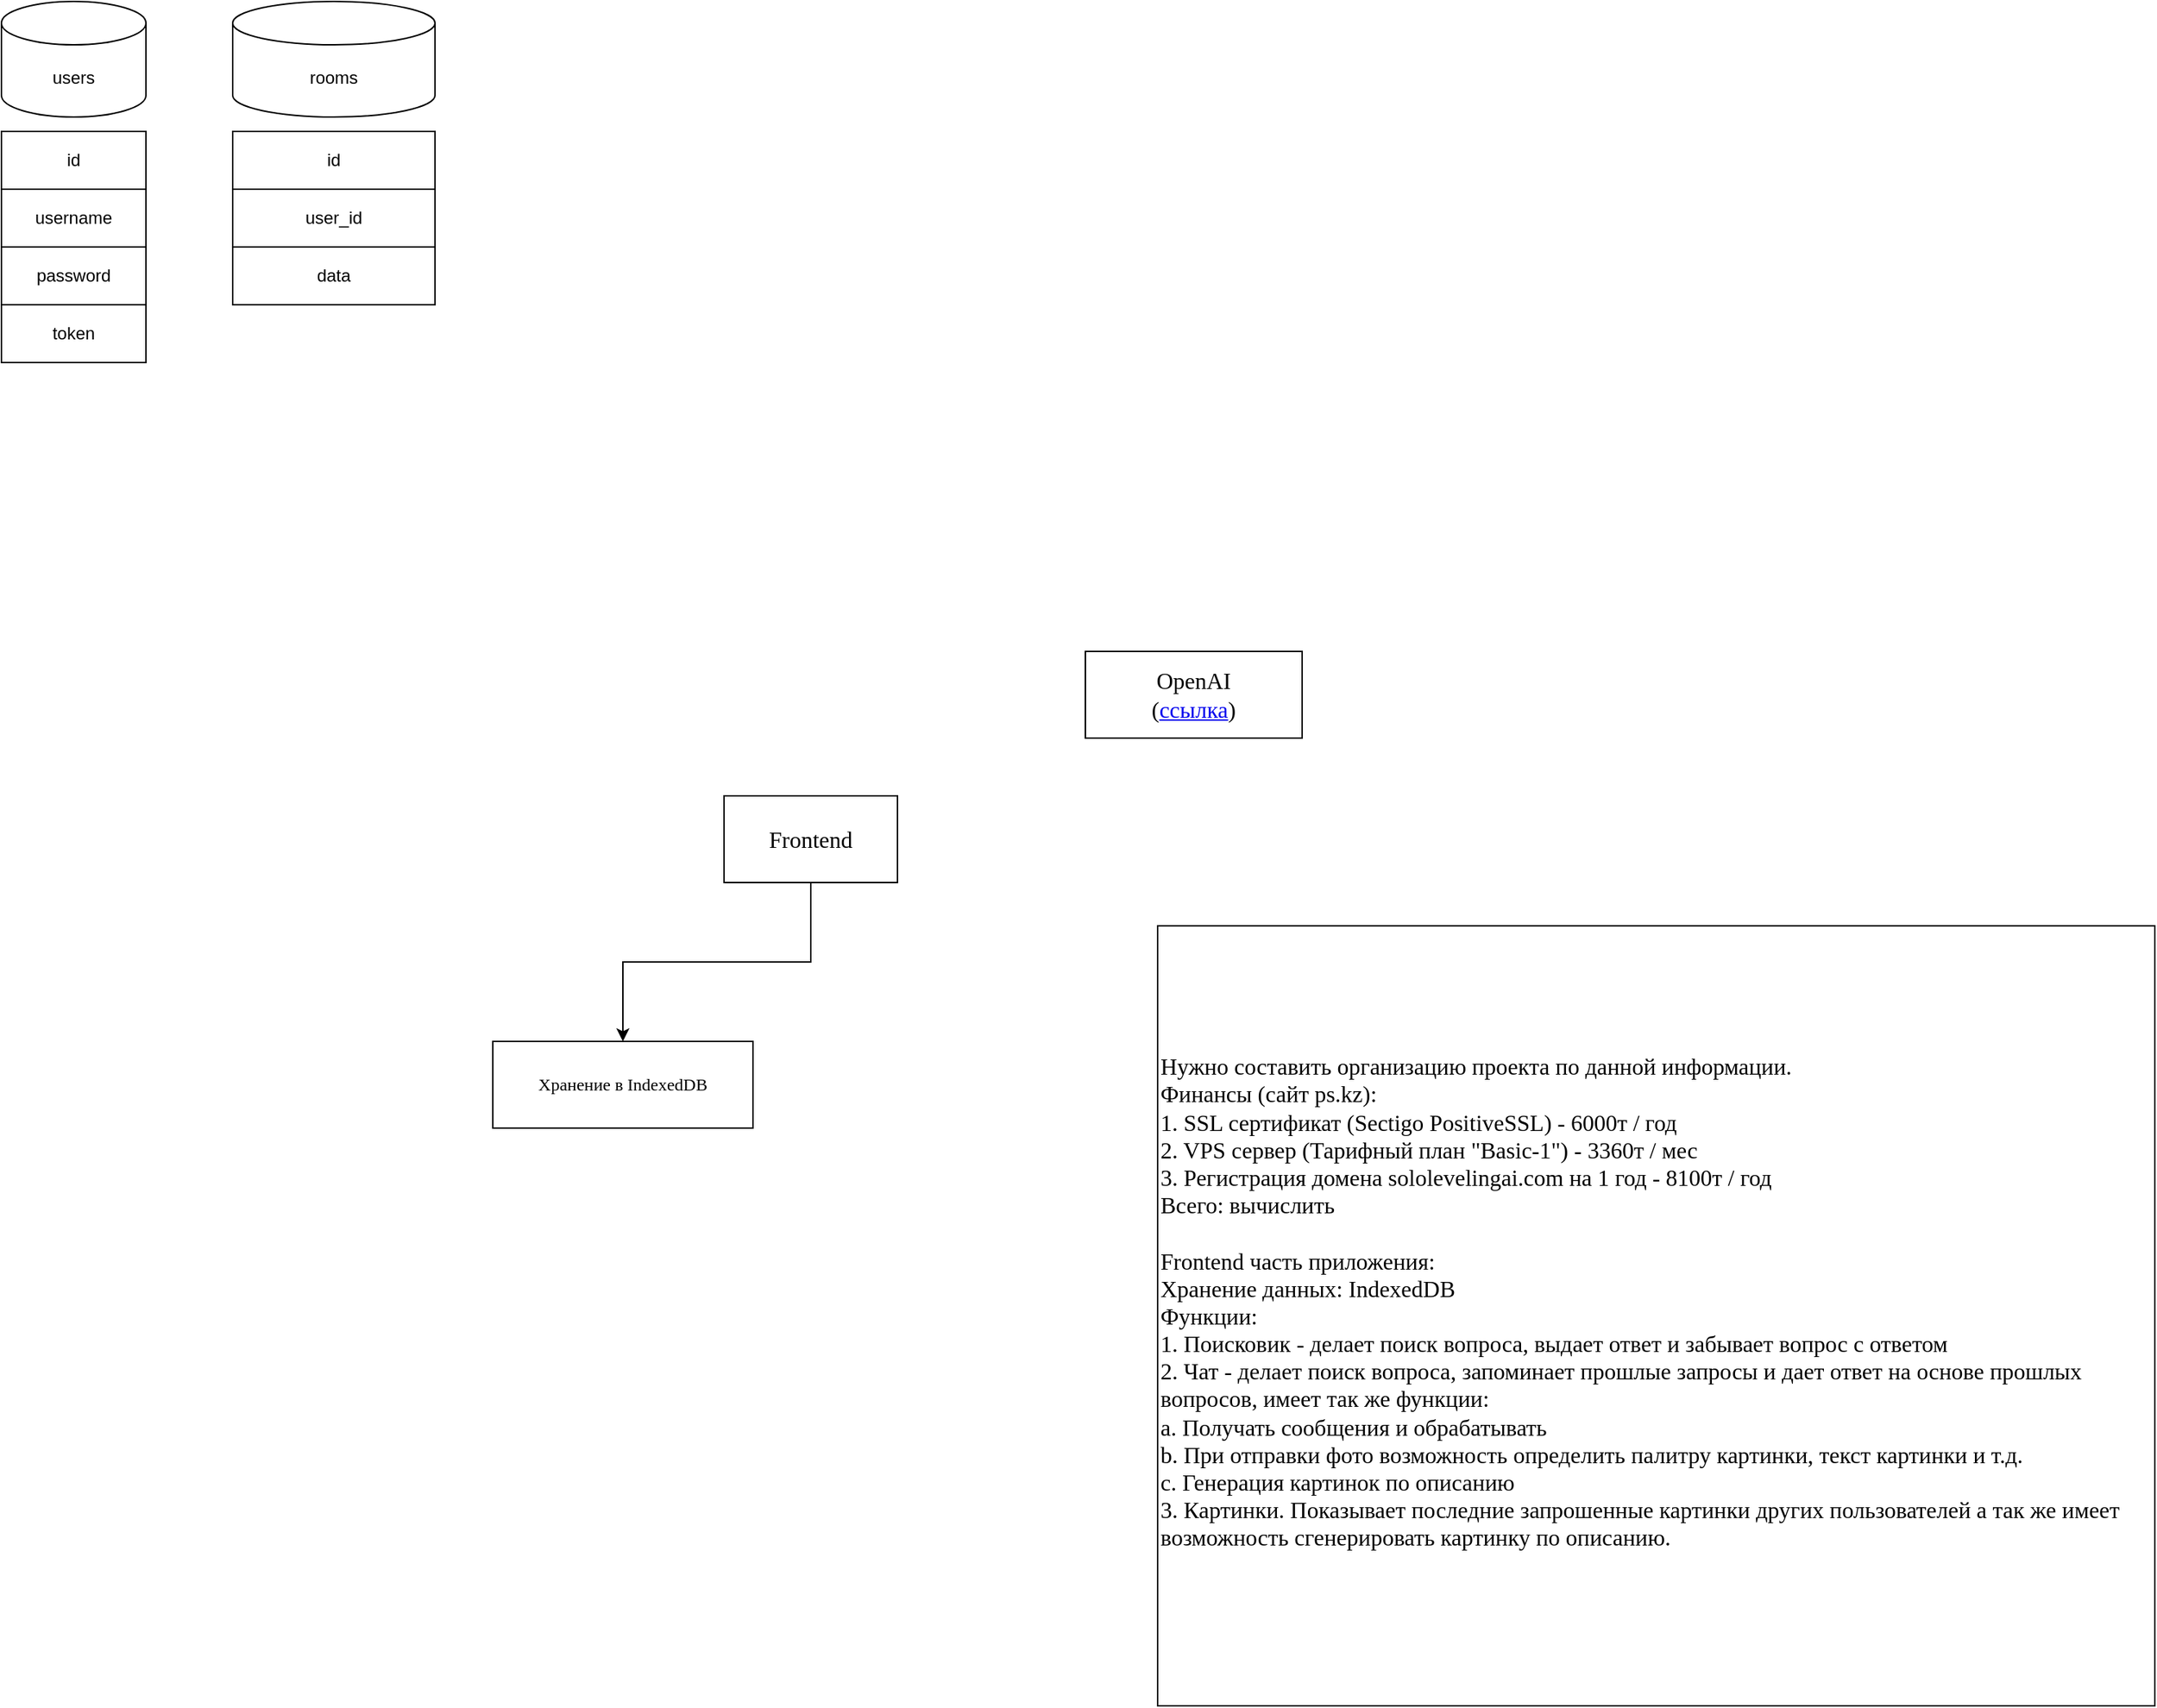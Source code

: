 <mxfile version="20.7.4" type="device"><diagram id="ZwznjjOEYVEz8jqMO6vT" name="Страница 1"><mxGraphModel dx="1419" dy="882" grid="1" gridSize="10" guides="1" tooltips="1" connect="1" arrows="1" fold="1" page="1" pageScale="1" pageWidth="4681" pageHeight="3300" math="0" shadow="0"><root><mxCell id="0"/><mxCell id="1" parent="0"/><mxCell id="30sEma6gLmicDxvr5E3M-1" value="users" style="shape=cylinder3;whiteSpace=wrap;html=1;boundedLbl=1;backgroundOutline=1;size=15;" parent="1" vertex="1"><mxGeometry x="300" y="210" width="100" height="80" as="geometry"/></mxCell><mxCell id="30sEma6gLmicDxvr5E3M-2" value="rooms" style="shape=cylinder3;whiteSpace=wrap;html=1;boundedLbl=1;backgroundOutline=1;size=15;" parent="1" vertex="1"><mxGeometry x="460" y="210" width="140" height="80" as="geometry"/></mxCell><mxCell id="30sEma6gLmicDxvr5E3M-3" value="id" style="rounded=0;whiteSpace=wrap;html=1;" parent="1" vertex="1"><mxGeometry x="300" y="300" width="100" height="40" as="geometry"/></mxCell><mxCell id="30sEma6gLmicDxvr5E3M-4" value="username" style="rounded=0;whiteSpace=wrap;html=1;" parent="1" vertex="1"><mxGeometry x="300" y="340" width="100" height="40" as="geometry"/></mxCell><mxCell id="30sEma6gLmicDxvr5E3M-5" value="password" style="rounded=0;whiteSpace=wrap;html=1;" parent="1" vertex="1"><mxGeometry x="300" y="380" width="100" height="40" as="geometry"/></mxCell><mxCell id="30sEma6gLmicDxvr5E3M-7" value="id" style="rounded=0;whiteSpace=wrap;html=1;" parent="1" vertex="1"><mxGeometry x="460" y="300" width="140" height="40" as="geometry"/></mxCell><mxCell id="30sEma6gLmicDxvr5E3M-8" value="user_id" style="rounded=0;whiteSpace=wrap;html=1;" parent="1" vertex="1"><mxGeometry x="460" y="340" width="140" height="40" as="geometry"/></mxCell><mxCell id="30sEma6gLmicDxvr5E3M-9" value="data" style="rounded=0;whiteSpace=wrap;html=1;" parent="1" vertex="1"><mxGeometry x="460" y="380" width="140" height="40" as="geometry"/></mxCell><mxCell id="s82dg-a8NEF5Ys0ic3zD-1" value="token" style="rounded=0;whiteSpace=wrap;html=1;" vertex="1" parent="1"><mxGeometry x="300" y="420" width="100" height="40" as="geometry"/></mxCell><mxCell id="s82dg-a8NEF5Ys0ic3zD-7" style="edgeStyle=orthogonalEdgeStyle;rounded=0;orthogonalLoop=1;jettySize=auto;html=1;entryX=0.5;entryY=0;entryDx=0;entryDy=0;fontFamily=Comic Sans MS;" edge="1" parent="1" source="s82dg-a8NEF5Ys0ic3zD-5" target="s82dg-a8NEF5Ys0ic3zD-6"><mxGeometry relative="1" as="geometry"/></mxCell><mxCell id="s82dg-a8NEF5Ys0ic3zD-5" value="&lt;font face=&quot;Comic Sans MS&quot; style=&quot;font-size: 16px;&quot;&gt;Frontend&lt;/font&gt;" style="rounded=0;whiteSpace=wrap;html=1;shadow=0;glass=0;sketch=0;fontSize=16;" vertex="1" parent="1"><mxGeometry x="800" y="760" width="120" height="60" as="geometry"/></mxCell><mxCell id="s82dg-a8NEF5Ys0ic3zD-6" value="Хранение в&amp;nbsp;IndexedDB" style="rounded=0;whiteSpace=wrap;html=1;shadow=0;glass=0;sketch=0;fontFamily=Comic Sans MS;" vertex="1" parent="1"><mxGeometry x="640" y="930" width="180" height="60" as="geometry"/></mxCell><mxCell id="s82dg-a8NEF5Ys0ic3zD-8" value="&lt;font face=&quot;Comic Sans MS&quot;&gt;OpenAI &lt;br&gt;(&lt;a href=&quot;https://platform.openai.com/overview&quot;&gt;ссылка&lt;/a&gt;)&lt;/font&gt;" style="rounded=0;whiteSpace=wrap;html=1;shadow=0;glass=0;sketch=0;fontSize=16;" vertex="1" parent="1"><mxGeometry x="1050" y="660" width="150" height="60" as="geometry"/></mxCell><mxCell id="s82dg-a8NEF5Ys0ic3zD-9" value="&lt;div&gt;&lt;div&gt;Нужно составить организацию проекта по данной информации.&lt;/div&gt;&lt;div&gt;Финансы (сайт ps.kz):&amp;nbsp;&lt;/div&gt;&lt;div&gt;1. SSL сертификат (Sectigo PositiveSSL) - 6000т / год&lt;/div&gt;&lt;div&gt;2. VPS сервер (Тарифный план &quot;Basic-1&quot;) - 3360т / мес&lt;/div&gt;&lt;div&gt;3. Регистрация домена sololevelingai.com на 1 год - 8100т / год&lt;/div&gt;&lt;div&gt;Всего: вычислить&amp;nbsp;&lt;/div&gt;&lt;div&gt;&lt;br&gt;&lt;/div&gt;&lt;div&gt;Frontend часть приложения:&lt;/div&gt;&lt;div&gt;Хранение данных: IndexedDB&lt;/div&gt;&lt;div&gt;Функции:&lt;/div&gt;&lt;div&gt;1. Поисковик - делает поиск вопроса, выдает ответ и забывает вопрос с ответом&lt;/div&gt;&lt;div&gt;2. Чат - делает поиск вопроса, запоминает прошлые запросы и дает ответ на основе прошлых вопросов, имеет так же функции:&lt;/div&gt;&lt;div&gt;a. Получать сообщения и обрабатывать&lt;/div&gt;&lt;div&gt;b. При отправки фото возможность определить палитру картинки, текст картинки и т.д.&lt;/div&gt;&lt;div&gt;c. Генерация картинок по описанию&amp;nbsp;&lt;/div&gt;&lt;div&gt;3. Картинки. Показывает последние запрошенные картинки других пользователей а так же имеет возможность сгенерировать картинку по описанию.&amp;nbsp;&lt;/div&gt;&lt;/div&gt;&lt;div&gt;&lt;br&gt;&lt;/div&gt;" style="rounded=0;whiteSpace=wrap;html=1;shadow=0;glass=0;sketch=0;fontFamily=Comic Sans MS;fontSize=16;align=left;" vertex="1" parent="1"><mxGeometry x="1100" y="850" width="690" height="540" as="geometry"/></mxCell></root></mxGraphModel></diagram></mxfile>